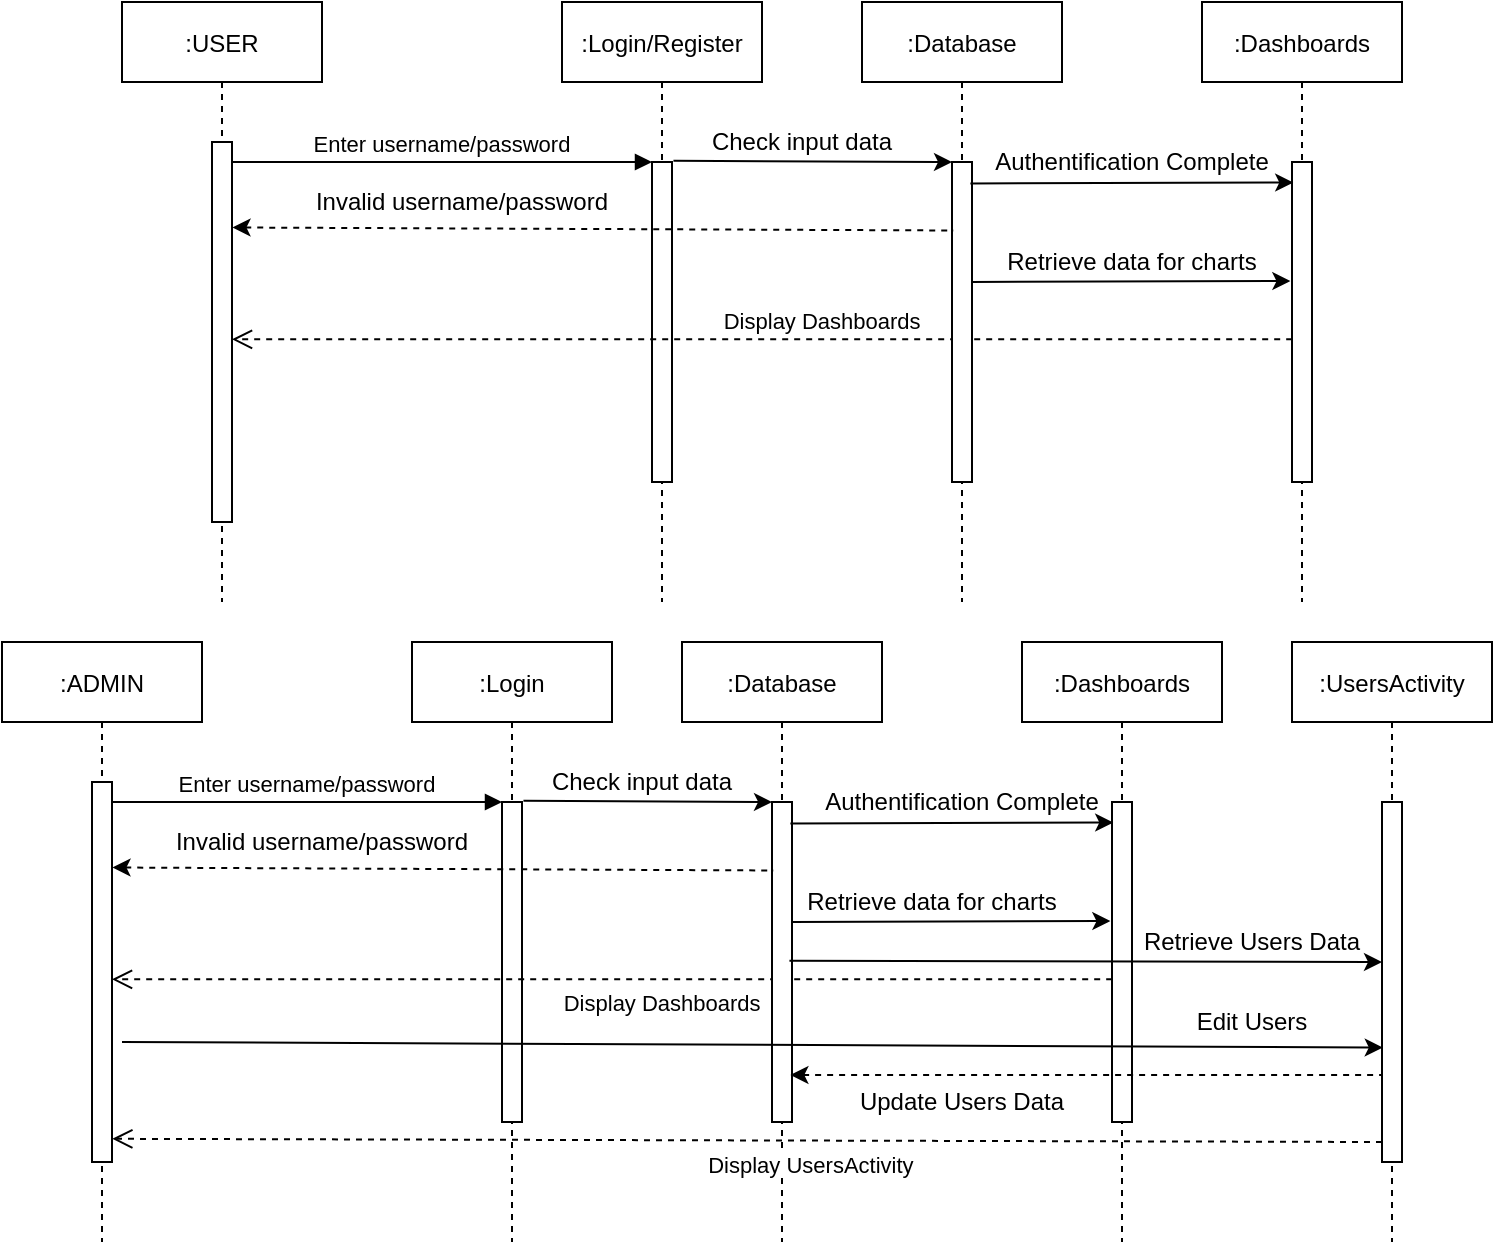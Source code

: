 <mxfile version="14.4.2" type="device"><diagram id="kgpKYQtTHZ0yAKxKKP6v" name="Page-1"><mxGraphModel dx="1602" dy="607" grid="1" gridSize="10" guides="1" tooltips="1" connect="1" arrows="1" fold="1" page="1" pageScale="1" pageWidth="850" pageHeight="1100" math="0" shadow="0"><root><mxCell id="0"/><mxCell id="1" parent="0"/><mxCell id="3nuBFxr9cyL0pnOWT2aG-1" value=":USER" style="shape=umlLifeline;perimeter=lifelinePerimeter;container=1;collapsible=0;recursiveResize=0;rounded=0;shadow=0;strokeWidth=1;" parent="1" vertex="1"><mxGeometry x="120" y="80" width="100" height="300" as="geometry"/></mxCell><mxCell id="3nuBFxr9cyL0pnOWT2aG-2" value="" style="points=[];perimeter=orthogonalPerimeter;rounded=0;shadow=0;strokeWidth=1;" parent="3nuBFxr9cyL0pnOWT2aG-1" vertex="1"><mxGeometry x="45" y="70" width="10" height="190" as="geometry"/></mxCell><mxCell id="3nuBFxr9cyL0pnOWT2aG-5" value=":Login/Register" style="shape=umlLifeline;perimeter=lifelinePerimeter;container=1;collapsible=0;recursiveResize=0;rounded=0;shadow=0;strokeWidth=1;" parent="1" vertex="1"><mxGeometry x="340" y="80" width="100" height="300" as="geometry"/></mxCell><mxCell id="3nuBFxr9cyL0pnOWT2aG-6" value="" style="points=[];perimeter=orthogonalPerimeter;rounded=0;shadow=0;strokeWidth=1;" parent="3nuBFxr9cyL0pnOWT2aG-5" vertex="1"><mxGeometry x="45" y="80" width="10" height="160" as="geometry"/></mxCell><mxCell id="3nuBFxr9cyL0pnOWT2aG-7" value="Display Dashboards" style="verticalAlign=bottom;endArrow=open;dashed=1;endSize=8;exitX=0.009;exitY=0.554;shadow=0;strokeWidth=1;exitDx=0;exitDy=0;exitPerimeter=0;" parent="1" source="glACKZi--eGSTLA9hXEp-2" target="3nuBFxr9cyL0pnOWT2aG-2" edge="1"><mxGeometry x="-0.113" relative="1" as="geometry"><mxPoint x="275" y="236" as="targetPoint"/><mxPoint as="offset"/></mxGeometry></mxCell><mxCell id="3nuBFxr9cyL0pnOWT2aG-8" value="Enter username/password" style="verticalAlign=bottom;endArrow=block;entryX=0;entryY=0;shadow=0;strokeWidth=1;" parent="1" source="3nuBFxr9cyL0pnOWT2aG-2" target="3nuBFxr9cyL0pnOWT2aG-6" edge="1"><mxGeometry relative="1" as="geometry"><mxPoint x="275" y="160" as="sourcePoint"/></mxGeometry></mxCell><mxCell id="glACKZi--eGSTLA9hXEp-1" value=":Dashboards" style="shape=umlLifeline;perimeter=lifelinePerimeter;container=1;collapsible=0;recursiveResize=0;rounded=0;shadow=0;strokeWidth=1;" vertex="1" parent="1"><mxGeometry x="660" y="80" width="100" height="300" as="geometry"/></mxCell><mxCell id="glACKZi--eGSTLA9hXEp-2" value="" style="points=[];perimeter=orthogonalPerimeter;rounded=0;shadow=0;strokeWidth=1;" vertex="1" parent="glACKZi--eGSTLA9hXEp-1"><mxGeometry x="45" y="80" width="10" height="160" as="geometry"/></mxCell><mxCell id="glACKZi--eGSTLA9hXEp-3" value=":Database" style="shape=umlLifeline;perimeter=lifelinePerimeter;container=1;collapsible=0;recursiveResize=0;rounded=0;shadow=0;strokeWidth=1;" vertex="1" parent="1"><mxGeometry x="490" y="80" width="100" height="300" as="geometry"/></mxCell><mxCell id="glACKZi--eGSTLA9hXEp-4" value="" style="points=[];perimeter=orthogonalPerimeter;rounded=0;shadow=0;strokeWidth=1;" vertex="1" parent="glACKZi--eGSTLA9hXEp-3"><mxGeometry x="45" y="80" width="10" height="160" as="geometry"/></mxCell><mxCell id="glACKZi--eGSTLA9hXEp-5" value="" style="endArrow=classic;html=1;exitX=1.071;exitY=-0.004;exitDx=0;exitDy=0;exitPerimeter=0;" edge="1" parent="1" source="3nuBFxr9cyL0pnOWT2aG-6" target="glACKZi--eGSTLA9hXEp-4"><mxGeometry width="50" height="50" relative="1" as="geometry"><mxPoint x="420" y="210" as="sourcePoint"/><mxPoint x="470" y="160" as="targetPoint"/></mxGeometry></mxCell><mxCell id="glACKZi--eGSTLA9hXEp-7" value="Check input data" style="text;html=1;strokeColor=none;fillColor=none;align=center;verticalAlign=middle;whiteSpace=wrap;rounded=0;" vertex="1" parent="1"><mxGeometry x="410" y="140" width="100" height="20" as="geometry"/></mxCell><mxCell id="glACKZi--eGSTLA9hXEp-9" value="" style="endArrow=none;dashed=1;html=1;entryX=0.073;entryY=0.214;entryDx=0;entryDy=0;entryPerimeter=0;exitX=1.025;exitY=0.225;exitDx=0;exitDy=0;exitPerimeter=0;startArrow=classic;startFill=1;" edge="1" parent="1" source="3nuBFxr9cyL0pnOWT2aG-2" target="glACKZi--eGSTLA9hXEp-4"><mxGeometry width="50" height="50" relative="1" as="geometry"><mxPoint x="470" y="240" as="sourcePoint"/><mxPoint x="520" y="190" as="targetPoint"/></mxGeometry></mxCell><mxCell id="glACKZi--eGSTLA9hXEp-10" value="Invalid username/password" style="text;html=1;strokeColor=none;fillColor=none;align=center;verticalAlign=middle;whiteSpace=wrap;rounded=0;" vertex="1" parent="1"><mxGeometry x="210" y="170" width="160" height="20" as="geometry"/></mxCell><mxCell id="glACKZi--eGSTLA9hXEp-12" value="" style="endArrow=classic;html=1;exitX=0.967;exitY=0.375;exitDx=0;exitDy=0;exitPerimeter=0;entryX=-0.081;entryY=0.372;entryDx=0;entryDy=0;entryPerimeter=0;" edge="1" parent="1" source="glACKZi--eGSTLA9hXEp-4" target="glACKZi--eGSTLA9hXEp-2"><mxGeometry width="50" height="50" relative="1" as="geometry"><mxPoint x="560.0" y="220" as="sourcePoint"/><mxPoint x="699.29" y="220.64" as="targetPoint"/></mxGeometry></mxCell><mxCell id="glACKZi--eGSTLA9hXEp-13" value="Retrieve data for charts" style="text;html=1;strokeColor=none;fillColor=none;align=center;verticalAlign=middle;whiteSpace=wrap;rounded=0;" vertex="1" parent="1"><mxGeometry x="560" y="200" width="130" height="20" as="geometry"/></mxCell><mxCell id="glACKZi--eGSTLA9hXEp-14" value="" style="endArrow=classic;html=1;exitX=0.919;exitY=0.067;exitDx=0;exitDy=0;exitPerimeter=0;entryX=0.062;entryY=0.064;entryDx=0;entryDy=0;entryPerimeter=0;" edge="1" parent="1" source="glACKZi--eGSTLA9hXEp-4" target="glACKZi--eGSTLA9hXEp-2"><mxGeometry width="50" height="50" relative="1" as="geometry"><mxPoint x="560.0" y="170" as="sourcePoint"/><mxPoint x="699.29" y="170.64" as="targetPoint"/></mxGeometry></mxCell><mxCell id="glACKZi--eGSTLA9hXEp-15" value="Authentification Complete" style="text;html=1;strokeColor=none;fillColor=none;align=center;verticalAlign=middle;whiteSpace=wrap;rounded=0;" vertex="1" parent="1"><mxGeometry x="545" y="150" width="160" height="20" as="geometry"/></mxCell><mxCell id="glACKZi--eGSTLA9hXEp-16" value=":ADMIN" style="shape=umlLifeline;perimeter=lifelinePerimeter;container=1;collapsible=0;recursiveResize=0;rounded=0;shadow=0;strokeWidth=1;" vertex="1" parent="1"><mxGeometry x="60" y="400" width="100" height="300" as="geometry"/></mxCell><mxCell id="glACKZi--eGSTLA9hXEp-17" value="" style="points=[];perimeter=orthogonalPerimeter;rounded=0;shadow=0;strokeWidth=1;" vertex="1" parent="glACKZi--eGSTLA9hXEp-16"><mxGeometry x="45" y="70" width="10" height="190" as="geometry"/></mxCell><mxCell id="glACKZi--eGSTLA9hXEp-18" value=":Login" style="shape=umlLifeline;perimeter=lifelinePerimeter;container=1;collapsible=0;recursiveResize=0;rounded=0;shadow=0;strokeWidth=1;" vertex="1" parent="1"><mxGeometry x="265" y="400" width="100" height="300" as="geometry"/></mxCell><mxCell id="glACKZi--eGSTLA9hXEp-19" value="" style="points=[];perimeter=orthogonalPerimeter;rounded=0;shadow=0;strokeWidth=1;" vertex="1" parent="glACKZi--eGSTLA9hXEp-18"><mxGeometry x="45" y="80" width="10" height="160" as="geometry"/></mxCell><mxCell id="glACKZi--eGSTLA9hXEp-20" value="Display Dashboards" style="verticalAlign=bottom;endArrow=open;dashed=1;endSize=8;exitX=0.009;exitY=0.554;shadow=0;strokeWidth=1;exitDx=0;exitDy=0;exitPerimeter=0;" edge="1" source="glACKZi--eGSTLA9hXEp-23" target="glACKZi--eGSTLA9hXEp-17" parent="1"><mxGeometry x="-0.1" y="21" relative="1" as="geometry"><mxPoint x="215" y="556" as="targetPoint"/><mxPoint as="offset"/></mxGeometry></mxCell><mxCell id="glACKZi--eGSTLA9hXEp-21" value="Enter username/password" style="verticalAlign=bottom;endArrow=block;entryX=0;entryY=0;shadow=0;strokeWidth=1;" edge="1" source="glACKZi--eGSTLA9hXEp-17" target="glACKZi--eGSTLA9hXEp-19" parent="1"><mxGeometry relative="1" as="geometry"><mxPoint x="215" y="480" as="sourcePoint"/></mxGeometry></mxCell><mxCell id="glACKZi--eGSTLA9hXEp-22" value=":Dashboards" style="shape=umlLifeline;perimeter=lifelinePerimeter;container=1;collapsible=0;recursiveResize=0;rounded=0;shadow=0;strokeWidth=1;" vertex="1" parent="1"><mxGeometry x="570" y="400" width="100" height="300" as="geometry"/></mxCell><mxCell id="glACKZi--eGSTLA9hXEp-23" value="" style="points=[];perimeter=orthogonalPerimeter;rounded=0;shadow=0;strokeWidth=1;" vertex="1" parent="glACKZi--eGSTLA9hXEp-22"><mxGeometry x="45" y="80" width="10" height="160" as="geometry"/></mxCell><mxCell id="glACKZi--eGSTLA9hXEp-24" value=":Database" style="shape=umlLifeline;perimeter=lifelinePerimeter;container=1;collapsible=0;recursiveResize=0;rounded=0;shadow=0;strokeWidth=1;" vertex="1" parent="1"><mxGeometry x="400" y="400" width="100" height="300" as="geometry"/></mxCell><mxCell id="glACKZi--eGSTLA9hXEp-25" value="" style="points=[];perimeter=orthogonalPerimeter;rounded=0;shadow=0;strokeWidth=1;" vertex="1" parent="glACKZi--eGSTLA9hXEp-24"><mxGeometry x="45" y="80" width="10" height="160" as="geometry"/></mxCell><mxCell id="glACKZi--eGSTLA9hXEp-26" value="" style="endArrow=classic;html=1;exitX=1.071;exitY=-0.004;exitDx=0;exitDy=0;exitPerimeter=0;" edge="1" source="glACKZi--eGSTLA9hXEp-19" target="glACKZi--eGSTLA9hXEp-25" parent="1"><mxGeometry width="50" height="50" relative="1" as="geometry"><mxPoint x="360" y="530" as="sourcePoint"/><mxPoint x="410" y="480" as="targetPoint"/></mxGeometry></mxCell><mxCell id="glACKZi--eGSTLA9hXEp-27" value="Check input data" style="text;html=1;strokeColor=none;fillColor=none;align=center;verticalAlign=middle;whiteSpace=wrap;rounded=0;" vertex="1" parent="1"><mxGeometry x="330" y="460" width="100" height="20" as="geometry"/></mxCell><mxCell id="glACKZi--eGSTLA9hXEp-28" value="" style="endArrow=none;dashed=1;html=1;entryX=0.073;entryY=0.214;entryDx=0;entryDy=0;entryPerimeter=0;exitX=1.025;exitY=0.225;exitDx=0;exitDy=0;exitPerimeter=0;startArrow=classic;startFill=1;" edge="1" source="glACKZi--eGSTLA9hXEp-17" target="glACKZi--eGSTLA9hXEp-25" parent="1"><mxGeometry width="50" height="50" relative="1" as="geometry"><mxPoint x="410" y="560" as="sourcePoint"/><mxPoint x="460" y="510" as="targetPoint"/></mxGeometry></mxCell><mxCell id="glACKZi--eGSTLA9hXEp-29" value="Invalid username/password" style="text;html=1;strokeColor=none;fillColor=none;align=center;verticalAlign=middle;whiteSpace=wrap;rounded=0;" vertex="1" parent="1"><mxGeometry x="140" y="490" width="160" height="20" as="geometry"/></mxCell><mxCell id="glACKZi--eGSTLA9hXEp-30" value="" style="endArrow=classic;html=1;exitX=0.967;exitY=0.375;exitDx=0;exitDy=0;exitPerimeter=0;entryX=-0.081;entryY=0.372;entryDx=0;entryDy=0;entryPerimeter=0;" edge="1" source="glACKZi--eGSTLA9hXEp-25" target="glACKZi--eGSTLA9hXEp-23" parent="1"><mxGeometry width="50" height="50" relative="1" as="geometry"><mxPoint x="500.0" y="540" as="sourcePoint"/><mxPoint x="639.29" y="540.64" as="targetPoint"/></mxGeometry></mxCell><mxCell id="glACKZi--eGSTLA9hXEp-31" value="Retrieve data for charts" style="text;html=1;strokeColor=none;fillColor=none;align=center;verticalAlign=middle;whiteSpace=wrap;rounded=0;" vertex="1" parent="1"><mxGeometry x="460" y="520" width="130" height="20" as="geometry"/></mxCell><mxCell id="glACKZi--eGSTLA9hXEp-32" value="" style="endArrow=classic;html=1;exitX=0.919;exitY=0.067;exitDx=0;exitDy=0;exitPerimeter=0;entryX=0.062;entryY=0.064;entryDx=0;entryDy=0;entryPerimeter=0;" edge="1" source="glACKZi--eGSTLA9hXEp-25" target="glACKZi--eGSTLA9hXEp-23" parent="1"><mxGeometry width="50" height="50" relative="1" as="geometry"><mxPoint x="500.0" y="490" as="sourcePoint"/><mxPoint x="639.29" y="490.64" as="targetPoint"/></mxGeometry></mxCell><mxCell id="glACKZi--eGSTLA9hXEp-33" value="Authentification Complete" style="text;html=1;strokeColor=none;fillColor=none;align=center;verticalAlign=middle;whiteSpace=wrap;rounded=0;" vertex="1" parent="1"><mxGeometry x="460" y="470" width="160" height="20" as="geometry"/></mxCell><mxCell id="glACKZi--eGSTLA9hXEp-34" value=":UsersActivity" style="shape=umlLifeline;perimeter=lifelinePerimeter;container=1;collapsible=0;recursiveResize=0;rounded=0;shadow=0;strokeWidth=1;" vertex="1" parent="1"><mxGeometry x="705" y="400" width="100" height="300" as="geometry"/></mxCell><mxCell id="glACKZi--eGSTLA9hXEp-35" value="" style="points=[];perimeter=orthogonalPerimeter;rounded=0;shadow=0;strokeWidth=1;" vertex="1" parent="glACKZi--eGSTLA9hXEp-34"><mxGeometry x="45" y="80" width="10" height="180" as="geometry"/></mxCell><mxCell id="glACKZi--eGSTLA9hXEp-36" value="" style="endArrow=classic;html=1;exitX=0.872;exitY=0.496;exitDx=0;exitDy=0;exitPerimeter=0;entryX=1;entryY=1;entryDx=0;entryDy=0;" edge="1" parent="1" source="glACKZi--eGSTLA9hXEp-25" target="glACKZi--eGSTLA9hXEp-37"><mxGeometry width="50" height="50" relative="1" as="geometry"><mxPoint x="460.0" y="560.48" as="sourcePoint"/><mxPoint x="619.52" y="560.0" as="targetPoint"/></mxGeometry></mxCell><mxCell id="glACKZi--eGSTLA9hXEp-37" value="Retrieve Users Data" style="text;html=1;strokeColor=none;fillColor=none;align=center;verticalAlign=middle;whiteSpace=wrap;rounded=0;" vertex="1" parent="1"><mxGeometry x="620" y="540" width="130" height="20" as="geometry"/></mxCell><mxCell id="glACKZi--eGSTLA9hXEp-38" value="" style="endArrow=classic;html=1;exitX=1.5;exitY=0.684;exitDx=0;exitDy=0;exitPerimeter=0;entryX=0.038;entryY=0.682;entryDx=0;entryDy=0;entryPerimeter=0;" edge="1" parent="1" source="glACKZi--eGSTLA9hXEp-17" target="glACKZi--eGSTLA9hXEp-35"><mxGeometry width="50" height="50" relative="1" as="geometry"><mxPoint x="120.0" y="600.48" as="sourcePoint"/><mxPoint x="279.52" y="600.0" as="targetPoint"/></mxGeometry></mxCell><mxCell id="glACKZi--eGSTLA9hXEp-39" value="Edit Users" style="text;html=1;strokeColor=none;fillColor=none;align=center;verticalAlign=middle;whiteSpace=wrap;rounded=0;" vertex="1" parent="1"><mxGeometry x="620" y="580" width="130" height="20" as="geometry"/></mxCell><mxCell id="glACKZi--eGSTLA9hXEp-40" value="" style="endArrow=none;dashed=1;html=1;exitX=0.919;exitY=0.853;exitDx=0;exitDy=0;exitPerimeter=0;startArrow=classic;startFill=1;" edge="1" parent="1" source="glACKZi--eGSTLA9hXEp-25" target="glACKZi--eGSTLA9hXEp-35"><mxGeometry width="50" height="50" relative="1" as="geometry"><mxPoint x="125.25" y="522.75" as="sourcePoint"/><mxPoint x="455.73" y="524.24" as="targetPoint"/></mxGeometry></mxCell><mxCell id="glACKZi--eGSTLA9hXEp-41" value="Update Users Data" style="text;html=1;strokeColor=none;fillColor=none;align=center;verticalAlign=middle;whiteSpace=wrap;rounded=0;" vertex="1" parent="1"><mxGeometry x="475" y="620" width="130" height="20" as="geometry"/></mxCell><mxCell id="glACKZi--eGSTLA9hXEp-42" value="Display UsersActivity" style="verticalAlign=bottom;endArrow=open;dashed=1;endSize=8;exitX=0.009;exitY=0.554;shadow=0;strokeWidth=1;exitDx=0;exitDy=0;exitPerimeter=0;entryX=1.015;entryY=0.939;entryDx=0;entryDy=0;entryPerimeter=0;" edge="1" parent="1" target="glACKZi--eGSTLA9hXEp-17"><mxGeometry x="-0.1" y="21" relative="1" as="geometry"><mxPoint x="249.91" y="650.0" as="targetPoint"/><mxPoint x="750.0" y="650.0" as="sourcePoint"/><mxPoint as="offset"/></mxGeometry></mxCell></root></mxGraphModel></diagram></mxfile>